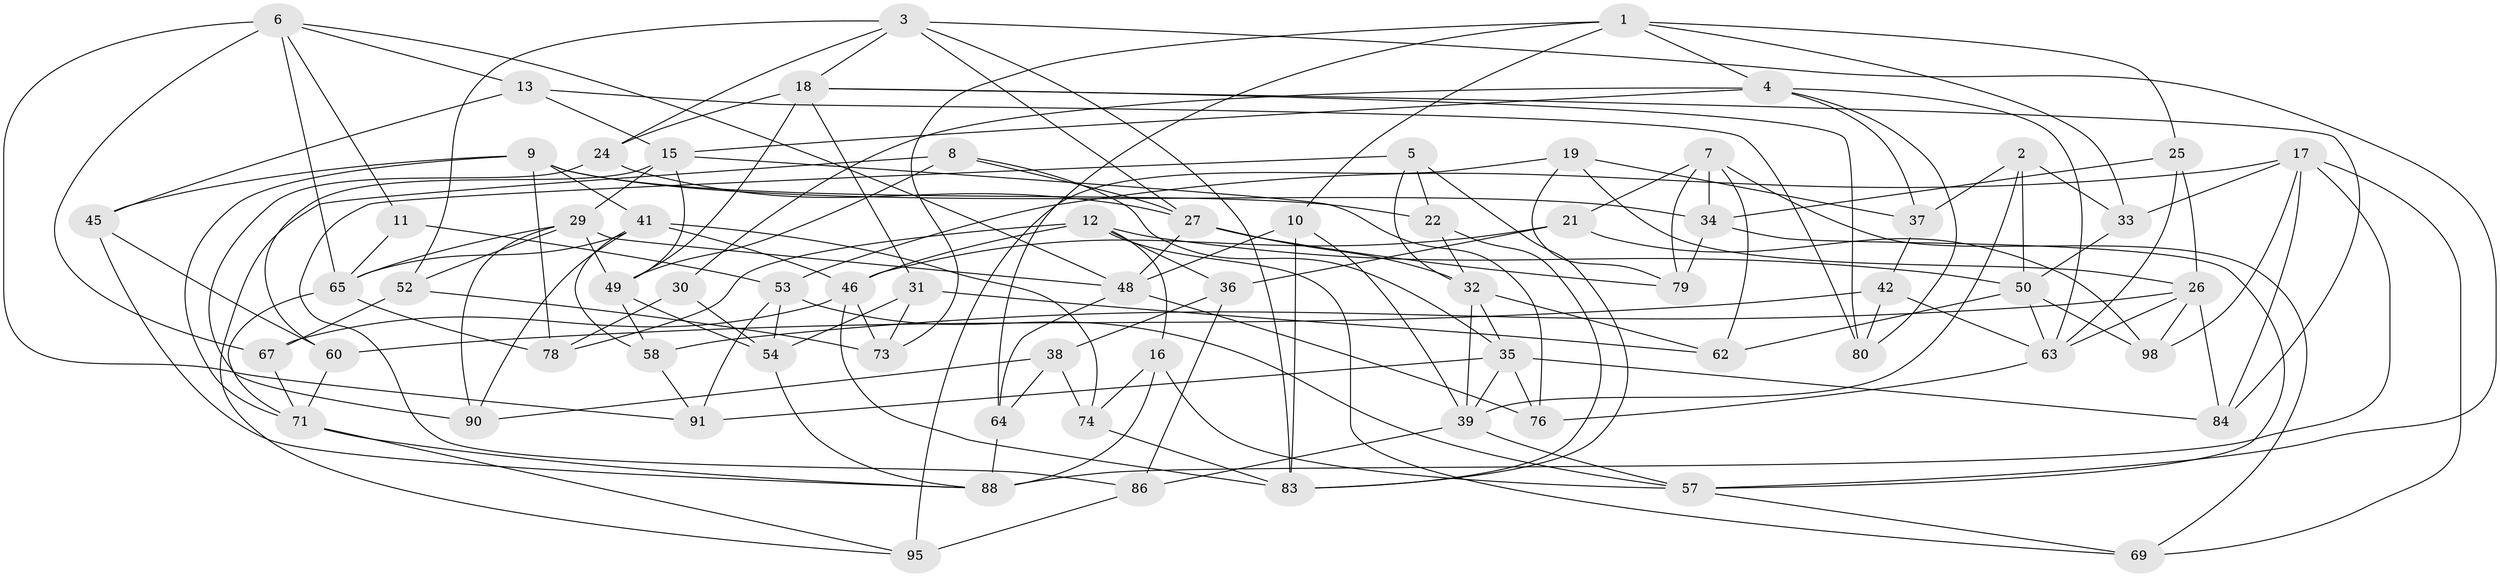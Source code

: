 // original degree distribution, {4: 1.0}
// Generated by graph-tools (version 1.1) at 2025/11/02/27/25 16:11:47]
// undirected, 69 vertices, 165 edges
graph export_dot {
graph [start="1"]
  node [color=gray90,style=filled];
  1 [super="+28"];
  2;
  3 [super="+14"];
  4 [super="+55"];
  5;
  6 [super="+20"];
  7 [super="+40"];
  8;
  9 [super="+23"];
  10;
  11;
  12 [super="+59"];
  13;
  15 [super="+82"];
  16;
  17 [super="+81"];
  18 [super="+77"];
  19;
  21;
  22;
  24;
  25;
  26 [super="+85"];
  27 [super="+68"];
  29 [super="+97"];
  30;
  31;
  32 [super="+47"];
  33;
  34 [super="+70"];
  35 [super="+93"];
  36;
  37;
  38;
  39 [super="+43"];
  41 [super="+44"];
  42;
  45;
  46 [super="+99"];
  48 [super="+96"];
  49 [super="+51"];
  50 [super="+94"];
  52;
  53 [super="+66"];
  54 [super="+56"];
  57 [super="+61"];
  58;
  60;
  62;
  63 [super="+72"];
  64;
  65 [super="+75"];
  67;
  69;
  71 [super="+89"];
  73;
  74;
  76;
  78;
  79;
  80;
  83 [super="+87"];
  84;
  86;
  88 [super="+92"];
  90;
  91;
  95;
  98;
  1 -- 64;
  1 -- 33;
  1 -- 25;
  1 -- 73;
  1 -- 10;
  1 -- 4;
  2 -- 50;
  2 -- 37;
  2 -- 33;
  2 -- 39;
  3 -- 24;
  3 -- 27;
  3 -- 83;
  3 -- 57;
  3 -- 18;
  3 -- 52;
  4 -- 37;
  4 -- 63;
  4 -- 80;
  4 -- 30;
  4 -- 15;
  5 -- 86;
  5 -- 22;
  5 -- 32;
  5 -- 83;
  6 -- 13;
  6 -- 11;
  6 -- 65;
  6 -- 48;
  6 -- 67;
  6 -- 91;
  7 -- 62;
  7 -- 21;
  7 -- 34 [weight=2];
  7 -- 69;
  7 -- 79;
  8 -- 27;
  8 -- 95;
  8 -- 49;
  8 -- 35;
  9 -- 34;
  9 -- 45;
  9 -- 41;
  9 -- 71;
  9 -- 22;
  9 -- 78;
  10 -- 83;
  10 -- 39;
  10 -- 48;
  11 -- 65;
  11 -- 53 [weight=2];
  12 -- 36;
  12 -- 78;
  12 -- 69;
  12 -- 16;
  12 -- 46;
  12 -- 50;
  13 -- 80;
  13 -- 45;
  13 -- 15;
  15 -- 60;
  15 -- 49;
  15 -- 76;
  15 -- 29;
  16 -- 74;
  16 -- 57;
  16 -- 88;
  17 -- 33;
  17 -- 84;
  17 -- 69;
  17 -- 88;
  17 -- 98;
  17 -- 53;
  18 -- 24;
  18 -- 49;
  18 -- 80;
  18 -- 84;
  18 -- 31;
  19 -- 79;
  19 -- 95;
  19 -- 37;
  19 -- 26;
  21 -- 98;
  21 -- 46;
  21 -- 36;
  22 -- 32;
  22 -- 83;
  24 -- 90;
  24 -- 27;
  25 -- 63;
  25 -- 26;
  25 -- 34;
  26 -- 58;
  26 -- 84;
  26 -- 98;
  26 -- 63;
  27 -- 32;
  27 -- 48;
  27 -- 79;
  29 -- 48;
  29 -- 52;
  29 -- 90;
  29 -- 65;
  29 -- 49;
  30 -- 78;
  30 -- 54 [weight=2];
  31 -- 62;
  31 -- 54;
  31 -- 73;
  32 -- 62;
  32 -- 35;
  32 -- 39;
  33 -- 50;
  34 -- 79;
  34 -- 57;
  35 -- 91;
  35 -- 39;
  35 -- 76;
  35 -- 84;
  36 -- 38;
  36 -- 86;
  37 -- 42;
  38 -- 90;
  38 -- 64;
  38 -- 74;
  39 -- 57;
  39 -- 86;
  41 -- 58;
  41 -- 65;
  41 -- 90;
  41 -- 74;
  41 -- 46;
  42 -- 63;
  42 -- 60;
  42 -- 80;
  45 -- 60;
  45 -- 88;
  46 -- 73;
  46 -- 67;
  46 -- 83;
  48 -- 64;
  48 -- 76;
  49 -- 58;
  49 -- 54;
  50 -- 63;
  50 -- 62;
  50 -- 98;
  52 -- 73;
  52 -- 67;
  53 -- 54;
  53 -- 91;
  53 -- 57;
  54 -- 88;
  57 -- 69;
  58 -- 91;
  60 -- 71;
  63 -- 76;
  64 -- 88;
  65 -- 78;
  65 -- 71;
  67 -- 71;
  71 -- 88;
  71 -- 95;
  74 -- 83;
  86 -- 95;
}
